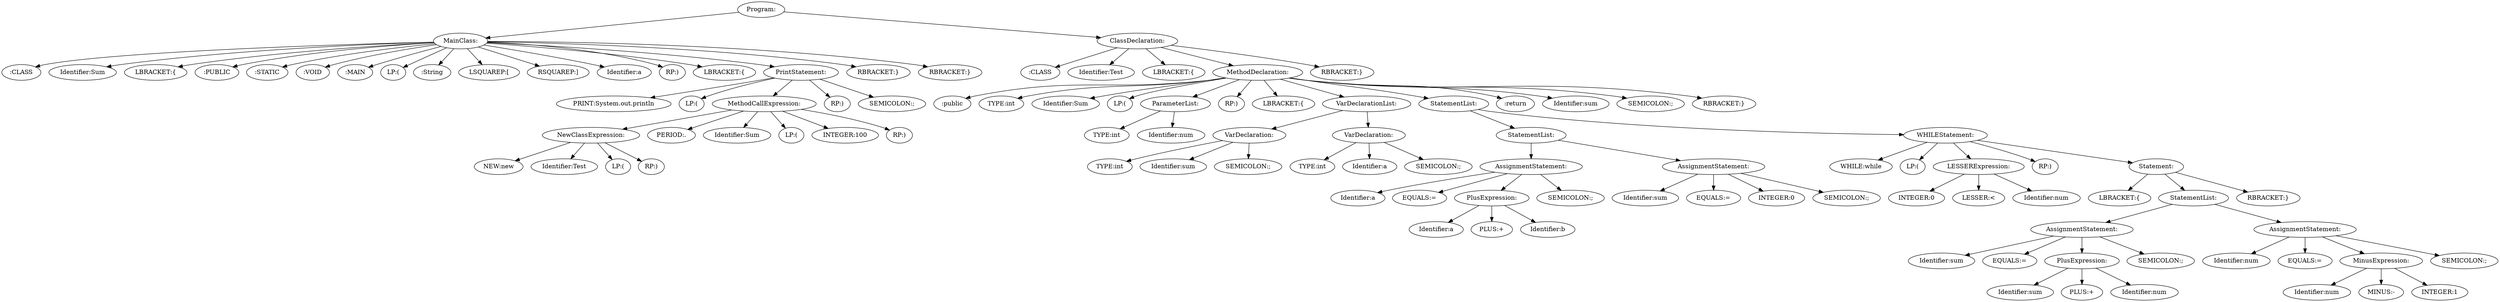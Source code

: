 digraph {
n0 [label="Program:"];
n1 [label="MainClass:"];
n2 [label=":CLASS"];
n1 -> n2
n3 [label="Identifier:Sum"];
n1 -> n3
n4 [label="LBRACKET:{"];
n1 -> n4
n5 [label=":PUBLIC"];
n1 -> n5
n6 [label=":STATIC"];
n1 -> n6
n7 [label=":VOID"];
n1 -> n7
n8 [label=":MAIN"];
n1 -> n8
n9 [label="LP:("];
n1 -> n9
n10 [label=":String"];
n1 -> n10
n11 [label="LSQUAREP:["];
n1 -> n11
n12 [label="RSQUAREP:]"];
n1 -> n12
n13 [label="Identifier:a"];
n1 -> n13
n14 [label="RP:)"];
n1 -> n14
n15 [label="LBRACKET:{"];
n1 -> n15
n16 [label="PrintStatement:"];
n17 [label="PRINT:System.out.println"];
n16 -> n17
n18 [label="LP:("];
n16 -> n18
n19 [label="MethodCallExpression:"];
n20 [label="NewClassExpression:"];
n21 [label="NEW:new"];
n20 -> n21
n22 [label="Identifier:Test"];
n20 -> n22
n23 [label="LP:("];
n20 -> n23
n24 [label="RP:)"];
n20 -> n24
n19 -> n20
n25 [label="PERIOD:."];
n19 -> n25
n26 [label="Identifier:Sum"];
n19 -> n26
n27 [label="LP:("];
n19 -> n27
n28 [label="INTEGER:100"];
n19 -> n28
n29 [label="RP:)"];
n19 -> n29
n16 -> n19
n30 [label="RP:)"];
n16 -> n30
n31 [label="SEMICOLON:;"];
n16 -> n31
n1 -> n16
n32 [label="RBRACKET:}"];
n1 -> n32
n33 [label="RBRACKET:}"];
n1 -> n33
n0 -> n1
n34 [label="ClassDeclaration:"];
n35 [label=":CLASS"];
n34 -> n35
n36 [label="Identifier:Test"];
n34 -> n36
n37 [label="LBRACKET:{"];
n34 -> n37
n38 [label="MethodDeclaration:"];
n39 [label=":public"];
n38 -> n39
n40 [label="TYPE:int"];
n38 -> n40
n41 [label="Identifier:Sum"];
n38 -> n41
n42 [label="LP:("];
n38 -> n42
n43 [label="ParameterList:"];
n44 [label="TYPE:int"];
n43 -> n44
n45 [label="Identifier:num"];
n43 -> n45
n38 -> n43
n46 [label="RP:)"];
n38 -> n46
n47 [label="LBRACKET:{"];
n38 -> n47
n48 [label="VarDeclarationList:"];
n49 [label="VarDeclaration:"];
n50 [label="TYPE:int"];
n49 -> n50
n51 [label="Identifier:sum"];
n49 -> n51
n52 [label="SEMICOLON:;"];
n49 -> n52
n48 -> n49
n53 [label="VarDeclaration:"];
n54 [label="TYPE:int"];
n53 -> n54
n55 [label="Identifier:a"];
n53 -> n55
n56 [label="SEMICOLON:;"];
n53 -> n56
n48 -> n53
n38 -> n48
n57 [label="StatementList:"];
n58 [label="StatementList:"];
n59 [label="AssignmentStatement:"];
n60 [label="Identifier:a"];
n59 -> n60
n61 [label="EQUALS:="];
n59 -> n61
n62 [label="PlusExpression:"];
n63 [label="Identifier:a"];
n62 -> n63
n64 [label="PLUS:+"];
n62 -> n64
n65 [label="Identifier:b"];
n62 -> n65
n59 -> n62
n66 [label="SEMICOLON:;"];
n59 -> n66
n58 -> n59
n67 [label="AssignmentStatement:"];
n68 [label="Identifier:sum"];
n67 -> n68
n69 [label="EQUALS:="];
n67 -> n69
n70 [label="INTEGER:0"];
n67 -> n70
n71 [label="SEMICOLON:;"];
n67 -> n71
n58 -> n67
n57 -> n58
n72 [label="WHILEStatement:"];
n73 [label="WHILE:while"];
n72 -> n73
n74 [label="LP:("];
n72 -> n74
n75 [label="LESSERExpression:"];
n76 [label="INTEGER:0"];
n75 -> n76
n77 [label="LESSER:<"];
n75 -> n77
n78 [label="Identifier:num"];
n75 -> n78
n72 -> n75
n79 [label="RP:)"];
n72 -> n79
n80 [label="Statement:"];
n81 [label="LBRACKET:{"];
n80 -> n81
n82 [label="StatementList:"];
n83 [label="AssignmentStatement:"];
n84 [label="Identifier:sum"];
n83 -> n84
n85 [label="EQUALS:="];
n83 -> n85
n86 [label="PlusExpression:"];
n87 [label="Identifier:sum"];
n86 -> n87
n88 [label="PLUS:+"];
n86 -> n88
n89 [label="Identifier:num"];
n86 -> n89
n83 -> n86
n90 [label="SEMICOLON:;"];
n83 -> n90
n82 -> n83
n91 [label="AssignmentStatement:"];
n92 [label="Identifier:num"];
n91 -> n92
n93 [label="EQUALS:="];
n91 -> n93
n94 [label="MinusExpression:"];
n95 [label="Identifier:num"];
n94 -> n95
n96 [label="MINUS:-"];
n94 -> n96
n97 [label="INTEGER:1"];
n94 -> n97
n91 -> n94
n98 [label="SEMICOLON:;"];
n91 -> n98
n82 -> n91
n80 -> n82
n99 [label="RBRACKET:}"];
n80 -> n99
n72 -> n80
n57 -> n72
n38 -> n57
n100 [label=":return"];
n38 -> n100
n101 [label="Identifier:sum"];
n38 -> n101
n102 [label="SEMICOLON:;"];
n38 -> n102
n103 [label="RBRACKET:}"];
n38 -> n103
n34 -> n38
n104 [label="RBRACKET:}"];
n34 -> n104
n0 -> n34
}
